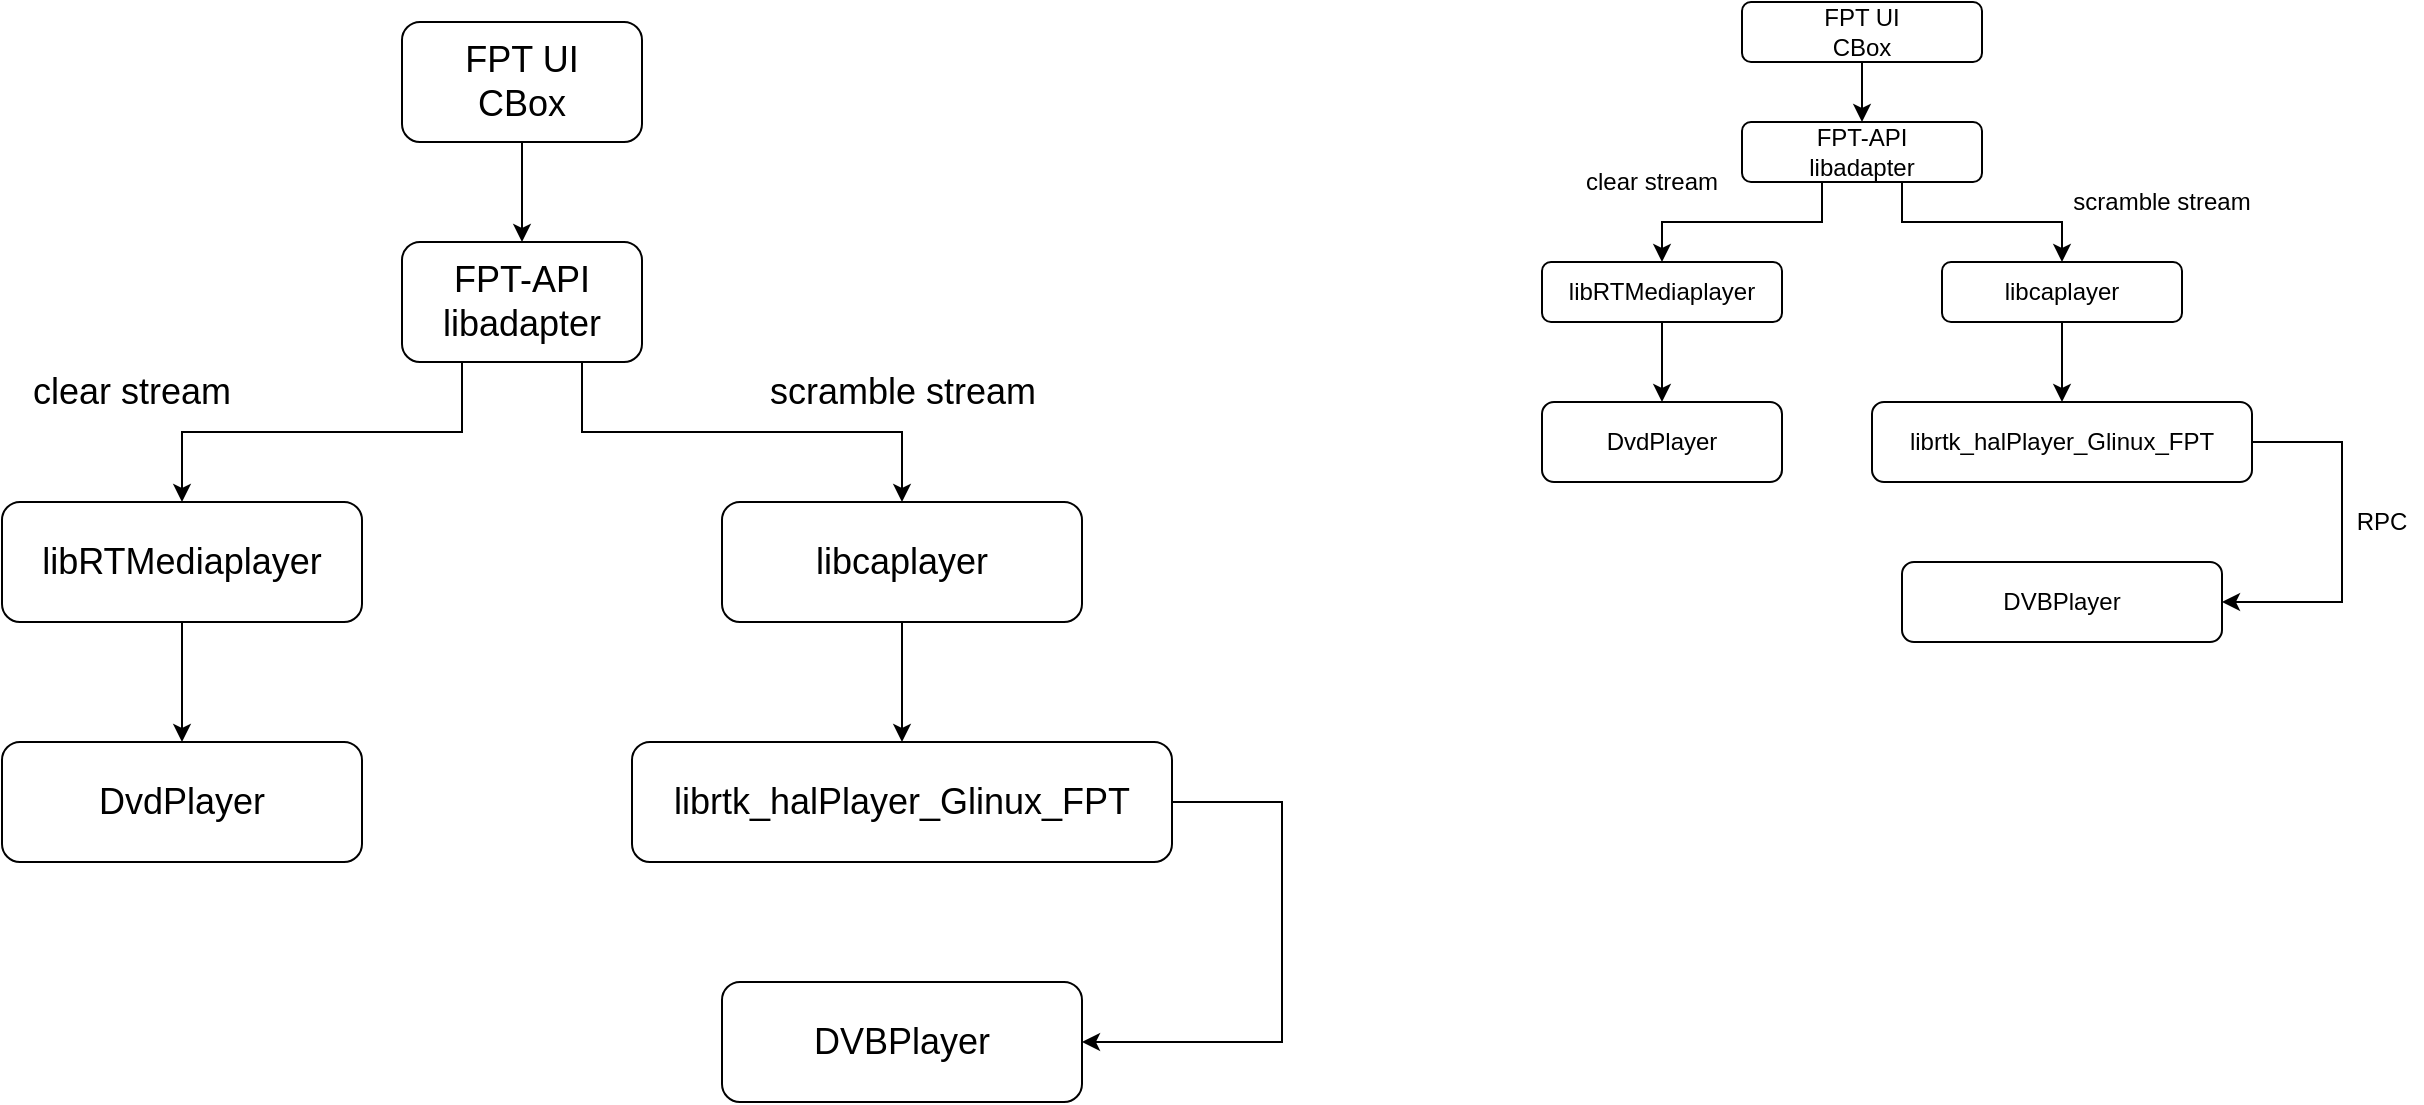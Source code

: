 <mxfile version="14.0.1" type="github">
  <diagram id="R1tgREalNkJ8hB2_LcDE" name="Page-1">
    <mxGraphModel dx="1422" dy="756" grid="1" gridSize="10" guides="1" tooltips="1" connect="1" arrows="1" fold="1" page="1" pageScale="1" pageWidth="1169" pageHeight="827" math="0" shadow="0">
      <root>
        <mxCell id="0" />
        <mxCell id="1" parent="0" />
        <mxCell id="8DW-EZByXk-LPSscRqwO-6" style="edgeStyle=orthogonalEdgeStyle;rounded=0;orthogonalLoop=1;jettySize=auto;html=1;entryX=0.5;entryY=0;entryDx=0;entryDy=0;" parent="1" source="8DW-EZByXk-LPSscRqwO-1" target="8DW-EZByXk-LPSscRqwO-2" edge="1">
          <mxGeometry relative="1" as="geometry" />
        </mxCell>
        <mxCell id="8DW-EZByXk-LPSscRqwO-1" value="FPT UI&lt;br&gt;CBox" style="rounded=1;whiteSpace=wrap;html=1;" parent="1" vertex="1">
          <mxGeometry x="950" y="30" width="120" height="30" as="geometry" />
        </mxCell>
        <mxCell id="8DW-EZByXk-LPSscRqwO-8" style="edgeStyle=orthogonalEdgeStyle;rounded=0;orthogonalLoop=1;jettySize=auto;html=1;entryX=0.5;entryY=0;entryDx=0;entryDy=0;" parent="1" source="8DW-EZByXk-LPSscRqwO-2" target="8DW-EZByXk-LPSscRqwO-4" edge="1">
          <mxGeometry relative="1" as="geometry">
            <Array as="points">
              <mxPoint x="990" y="140" />
              <mxPoint x="910" y="140" />
            </Array>
          </mxGeometry>
        </mxCell>
        <mxCell id="8DW-EZByXk-LPSscRqwO-9" style="edgeStyle=orthogonalEdgeStyle;rounded=0;orthogonalLoop=1;jettySize=auto;html=1;entryX=0.5;entryY=0;entryDx=0;entryDy=0;" parent="1" source="8DW-EZByXk-LPSscRqwO-2" target="8DW-EZByXk-LPSscRqwO-3" edge="1">
          <mxGeometry relative="1" as="geometry">
            <Array as="points">
              <mxPoint x="1030" y="140" />
              <mxPoint x="1110" y="140" />
            </Array>
          </mxGeometry>
        </mxCell>
        <mxCell id="8DW-EZByXk-LPSscRqwO-2" value="FPT-API&lt;br&gt;libadapter" style="rounded=1;whiteSpace=wrap;html=1;" parent="1" vertex="1">
          <mxGeometry x="950" y="90" width="120" height="30" as="geometry" />
        </mxCell>
        <mxCell id="8DW-EZByXk-LPSscRqwO-15" style="edgeStyle=orthogonalEdgeStyle;rounded=0;orthogonalLoop=1;jettySize=auto;html=1;" parent="1" source="8DW-EZByXk-LPSscRqwO-3" target="8DW-EZByXk-LPSscRqwO-5" edge="1">
          <mxGeometry relative="1" as="geometry" />
        </mxCell>
        <mxCell id="8DW-EZByXk-LPSscRqwO-3" value="libcaplayer" style="rounded=1;whiteSpace=wrap;html=1;" parent="1" vertex="1">
          <mxGeometry x="1050" y="160" width="120" height="30" as="geometry" />
        </mxCell>
        <mxCell id="8DW-EZByXk-LPSscRqwO-12" style="edgeStyle=orthogonalEdgeStyle;rounded=0;orthogonalLoop=1;jettySize=auto;html=1;entryX=0.5;entryY=0;entryDx=0;entryDy=0;" parent="1" source="8DW-EZByXk-LPSscRqwO-4" target="8DW-EZByXk-LPSscRqwO-11" edge="1">
          <mxGeometry relative="1" as="geometry" />
        </mxCell>
        <mxCell id="8DW-EZByXk-LPSscRqwO-4" value="libRTMediaplayer" style="rounded=1;whiteSpace=wrap;html=1;" parent="1" vertex="1">
          <mxGeometry x="850" y="160" width="120" height="30" as="geometry" />
        </mxCell>
        <mxCell id="8DW-EZByXk-LPSscRqwO-18" style="edgeStyle=orthogonalEdgeStyle;rounded=0;orthogonalLoop=1;jettySize=auto;html=1;entryX=1;entryY=0.5;entryDx=0;entryDy=0;exitX=1;exitY=0.5;exitDx=0;exitDy=0;" parent="1" source="8DW-EZByXk-LPSscRqwO-5" target="8DW-EZByXk-LPSscRqwO-16" edge="1">
          <mxGeometry relative="1" as="geometry">
            <Array as="points">
              <mxPoint x="1250" y="250" />
              <mxPoint x="1250" y="330" />
            </Array>
          </mxGeometry>
        </mxCell>
        <mxCell id="8DW-EZByXk-LPSscRqwO-5" value="librtk_halPlayer_Glinux_FPT" style="rounded=1;whiteSpace=wrap;html=1;" parent="1" vertex="1">
          <mxGeometry x="1015" y="230" width="190" height="40" as="geometry" />
        </mxCell>
        <mxCell id="8DW-EZByXk-LPSscRqwO-11" value="DvdPlayer" style="rounded=1;whiteSpace=wrap;html=1;" parent="1" vertex="1">
          <mxGeometry x="850" y="230" width="120" height="40" as="geometry" />
        </mxCell>
        <mxCell id="8DW-EZByXk-LPSscRqwO-16" value="DVBPlayer" style="rounded=1;whiteSpace=wrap;html=1;" parent="1" vertex="1">
          <mxGeometry x="1030" y="310" width="160" height="40" as="geometry" />
        </mxCell>
        <mxCell id="8DW-EZByXk-LPSscRqwO-20" value="RPC" style="text;html=1;strokeColor=none;fillColor=none;align=center;verticalAlign=middle;whiteSpace=wrap;rounded=0;" parent="1" vertex="1">
          <mxGeometry x="1250" y="280" width="40" height="20" as="geometry" />
        </mxCell>
        <mxCell id="8DW-EZByXk-LPSscRqwO-21" value="clear stream" style="text;html=1;strokeColor=none;fillColor=none;align=center;verticalAlign=middle;whiteSpace=wrap;rounded=0;" parent="1" vertex="1">
          <mxGeometry x="860" y="110" width="90" height="20" as="geometry" />
        </mxCell>
        <mxCell id="8DW-EZByXk-LPSscRqwO-22" value="scramble stream" style="text;html=1;strokeColor=none;fillColor=none;align=center;verticalAlign=middle;whiteSpace=wrap;rounded=0;" parent="1" vertex="1">
          <mxGeometry x="1110" y="120" width="100" height="20" as="geometry" />
        </mxCell>
        <mxCell id="MQrcfU3nJtXrKOitSgDA-8" style="edgeStyle=orthogonalEdgeStyle;rounded=0;orthogonalLoop=1;jettySize=auto;html=1;entryX=0.5;entryY=0;entryDx=0;entryDy=0;fontSize=18;" edge="1" parent="1" source="MQrcfU3nJtXrKOitSgDA-1" target="MQrcfU3nJtXrKOitSgDA-2">
          <mxGeometry relative="1" as="geometry" />
        </mxCell>
        <mxCell id="MQrcfU3nJtXrKOitSgDA-1" value="FPT UI&lt;br style=&quot;font-size: 18px;&quot;&gt;CBox" style="rounded=1;whiteSpace=wrap;html=1;fontSize=18;" vertex="1" parent="1">
          <mxGeometry x="280" y="40" width="120" height="60" as="geometry" />
        </mxCell>
        <mxCell id="MQrcfU3nJtXrKOitSgDA-9" style="edgeStyle=orthogonalEdgeStyle;rounded=0;orthogonalLoop=1;jettySize=auto;html=1;exitX=0.25;exitY=1;exitDx=0;exitDy=0;fontSize=18;" edge="1" parent="1" source="MQrcfU3nJtXrKOitSgDA-2" target="MQrcfU3nJtXrKOitSgDA-3">
          <mxGeometry relative="1" as="geometry" />
        </mxCell>
        <mxCell id="MQrcfU3nJtXrKOitSgDA-11" style="edgeStyle=orthogonalEdgeStyle;rounded=0;orthogonalLoop=1;jettySize=auto;html=1;exitX=0.75;exitY=1;exitDx=0;exitDy=0;fontSize=18;" edge="1" parent="1" source="MQrcfU3nJtXrKOitSgDA-2" target="MQrcfU3nJtXrKOitSgDA-4">
          <mxGeometry relative="1" as="geometry" />
        </mxCell>
        <mxCell id="MQrcfU3nJtXrKOitSgDA-2" value="FPT-API&lt;br style=&quot;font-size: 18px;&quot;&gt;libadapter" style="rounded=1;whiteSpace=wrap;html=1;fontSize=18;" vertex="1" parent="1">
          <mxGeometry x="280" y="150" width="120" height="60" as="geometry" />
        </mxCell>
        <mxCell id="MQrcfU3nJtXrKOitSgDA-10" style="edgeStyle=orthogonalEdgeStyle;rounded=0;orthogonalLoop=1;jettySize=auto;html=1;entryX=0.5;entryY=0;entryDx=0;entryDy=0;fontSize=18;" edge="1" parent="1" source="MQrcfU3nJtXrKOitSgDA-3" target="MQrcfU3nJtXrKOitSgDA-7">
          <mxGeometry relative="1" as="geometry" />
        </mxCell>
        <mxCell id="MQrcfU3nJtXrKOitSgDA-3" value="libRTMediaplayer" style="rounded=1;whiteSpace=wrap;html=1;fontSize=18;" vertex="1" parent="1">
          <mxGeometry x="80" y="280" width="180" height="60" as="geometry" />
        </mxCell>
        <mxCell id="MQrcfU3nJtXrKOitSgDA-12" style="edgeStyle=orthogonalEdgeStyle;rounded=0;orthogonalLoop=1;jettySize=auto;html=1;entryX=0.5;entryY=0;entryDx=0;entryDy=0;fontSize=18;" edge="1" parent="1" source="MQrcfU3nJtXrKOitSgDA-4" target="MQrcfU3nJtXrKOitSgDA-6">
          <mxGeometry relative="1" as="geometry" />
        </mxCell>
        <mxCell id="MQrcfU3nJtXrKOitSgDA-4" value="libcaplayer" style="rounded=1;whiteSpace=wrap;html=1;fontSize=18;" vertex="1" parent="1">
          <mxGeometry x="440" y="280" width="180" height="60" as="geometry" />
        </mxCell>
        <mxCell id="MQrcfU3nJtXrKOitSgDA-15" style="edgeStyle=orthogonalEdgeStyle;rounded=0;orthogonalLoop=1;jettySize=auto;html=1;entryX=1;entryY=0.5;entryDx=0;entryDy=0;fontSize=18;exitX=1;exitY=0.5;exitDx=0;exitDy=0;" edge="1" parent="1" source="MQrcfU3nJtXrKOitSgDA-6" target="MQrcfU3nJtXrKOitSgDA-13">
          <mxGeometry relative="1" as="geometry">
            <Array as="points">
              <mxPoint x="720" y="430" />
              <mxPoint x="720" y="550" />
            </Array>
          </mxGeometry>
        </mxCell>
        <mxCell id="MQrcfU3nJtXrKOitSgDA-6" value="librtk_halPlayer_Glinux_FPT" style="rounded=1;whiteSpace=wrap;html=1;fontSize=18;" vertex="1" parent="1">
          <mxGeometry x="395" y="400" width="270" height="60" as="geometry" />
        </mxCell>
        <mxCell id="MQrcfU3nJtXrKOitSgDA-7" value="DvdPlayer" style="rounded=1;whiteSpace=wrap;html=1;fontSize=18;" vertex="1" parent="1">
          <mxGeometry x="80" y="400" width="180" height="60" as="geometry" />
        </mxCell>
        <mxCell id="MQrcfU3nJtXrKOitSgDA-13" value="DVBPlayer" style="rounded=1;whiteSpace=wrap;html=1;fontSize=18;" vertex="1" parent="1">
          <mxGeometry x="440" y="520" width="180" height="60" as="geometry" />
        </mxCell>
        <mxCell id="MQrcfU3nJtXrKOitSgDA-16" value="clear stream" style="text;html=1;strokeColor=none;fillColor=none;align=center;verticalAlign=middle;whiteSpace=wrap;rounded=0;fontSize=18;" vertex="1" parent="1">
          <mxGeometry x="80" y="210" width="130" height="30" as="geometry" />
        </mxCell>
        <mxCell id="MQrcfU3nJtXrKOitSgDA-17" value="scramble stream" style="text;html=1;strokeColor=none;fillColor=none;align=center;verticalAlign=middle;whiteSpace=wrap;rounded=0;fontSize=18;" vertex="1" parent="1">
          <mxGeometry x="457.5" y="210" width="145" height="30" as="geometry" />
        </mxCell>
      </root>
    </mxGraphModel>
  </diagram>
</mxfile>
